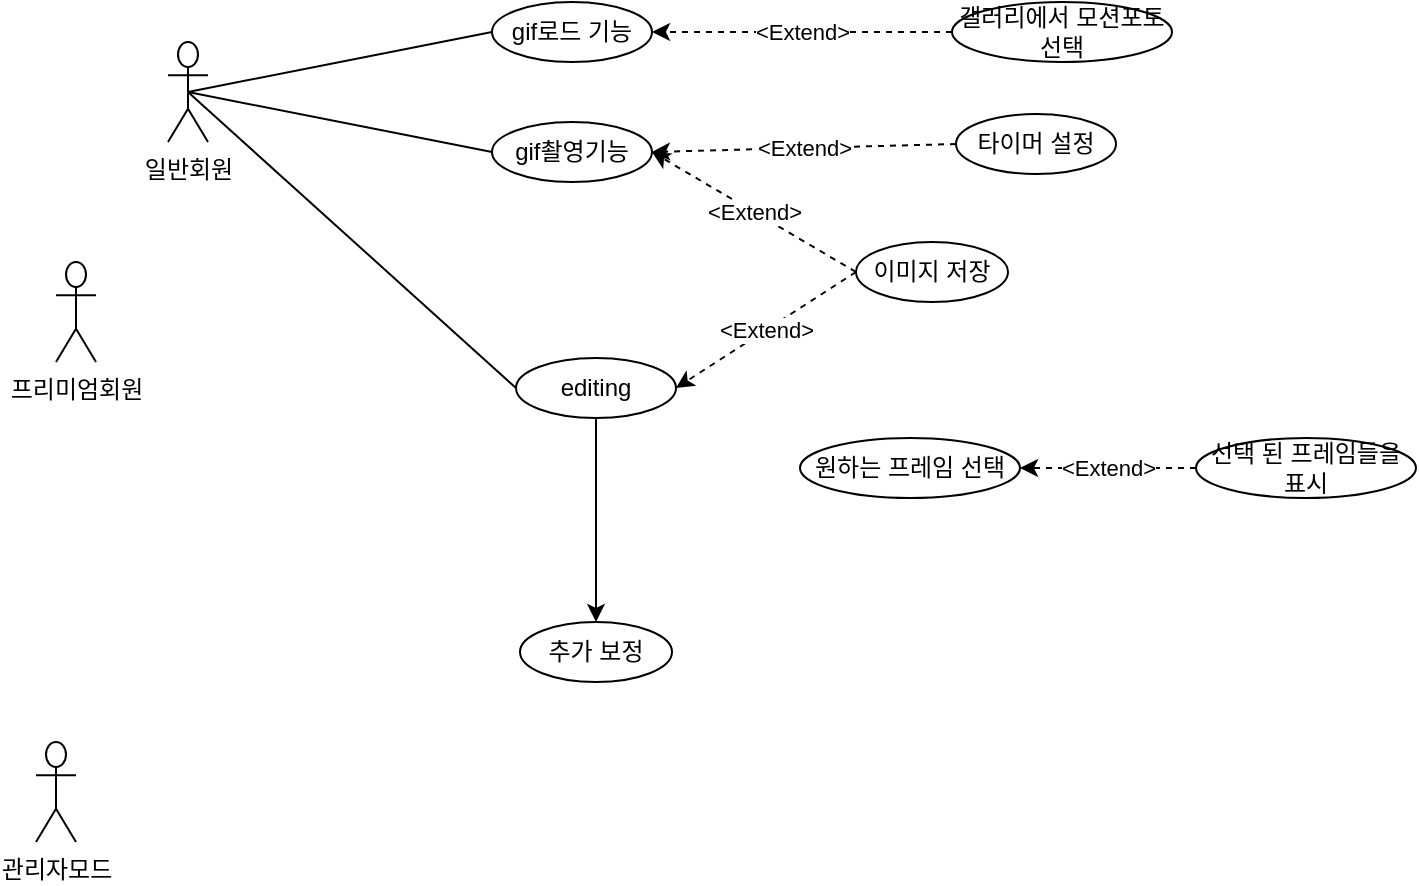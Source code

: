 <mxfile version="21.1.5" type="github">
  <diagram name="페이지-1" id="qP_2K5hU-7pOPHYzr93d">
    <mxGraphModel dx="794" dy="470" grid="1" gridSize="10" guides="1" tooltips="1" connect="1" arrows="1" fold="1" page="1" pageScale="1" pageWidth="827" pageHeight="1169" math="0" shadow="0">
      <root>
        <mxCell id="0" />
        <mxCell id="1" parent="0" />
        <mxCell id="8TaF59Ofza1BFUwR8GQp-1" value="일반회원" style="shape=umlActor;verticalLabelPosition=bottom;verticalAlign=top;html=1;outlineConnect=0;" vertex="1" parent="1">
          <mxGeometry x="96" y="40" width="20" height="50" as="geometry" />
        </mxCell>
        <mxCell id="8TaF59Ofza1BFUwR8GQp-2" value="프리미엄회원" style="shape=umlActor;verticalLabelPosition=bottom;verticalAlign=top;html=1;outlineConnect=0;" vertex="1" parent="1">
          <mxGeometry x="40" y="150" width="20" height="50" as="geometry" />
        </mxCell>
        <mxCell id="8TaF59Ofza1BFUwR8GQp-4" value="관리자모드" style="shape=umlActor;verticalLabelPosition=bottom;verticalAlign=top;html=1;outlineConnect=0;" vertex="1" parent="1">
          <mxGeometry x="30" y="390" width="20" height="50" as="geometry" />
        </mxCell>
        <mxCell id="8TaF59Ofza1BFUwR8GQp-6" value="gif촬영기능" style="ellipse;whiteSpace=wrap;html=1;" vertex="1" parent="1">
          <mxGeometry x="258" y="80" width="80" height="30" as="geometry" />
        </mxCell>
        <mxCell id="8TaF59Ofza1BFUwR8GQp-7" value="gif로드 기능" style="ellipse;whiteSpace=wrap;html=1;" vertex="1" parent="1">
          <mxGeometry x="258" y="20" width="80" height="30" as="geometry" />
        </mxCell>
        <mxCell id="8TaF59Ofza1BFUwR8GQp-8" value="타이머 설정" style="ellipse;whiteSpace=wrap;html=1;" vertex="1" parent="1">
          <mxGeometry x="490" y="76" width="80" height="30" as="geometry" />
        </mxCell>
        <mxCell id="8TaF59Ofza1BFUwR8GQp-9" value="&amp;lt;Extend&amp;gt;" style="endArrow=classic;html=1;rounded=0;entryX=1;entryY=0.5;entryDx=0;entryDy=0;exitX=0;exitY=0.5;exitDx=0;exitDy=0;dashed=1;" edge="1" parent="1" source="8TaF59Ofza1BFUwR8GQp-8" target="8TaF59Ofza1BFUwR8GQp-6">
          <mxGeometry width="50" height="50" relative="1" as="geometry">
            <mxPoint x="360" y="390" as="sourcePoint" />
            <mxPoint x="410" y="340" as="targetPoint" />
          </mxGeometry>
        </mxCell>
        <mxCell id="8TaF59Ofza1BFUwR8GQp-10" value="" style="endArrow=none;html=1;rounded=0;entryX=0;entryY=0.5;entryDx=0;entryDy=0;exitX=0.5;exitY=0.5;exitDx=0;exitDy=0;exitPerimeter=0;" edge="1" parent="1" source="8TaF59Ofza1BFUwR8GQp-1" target="8TaF59Ofza1BFUwR8GQp-6">
          <mxGeometry width="50" height="50" relative="1" as="geometry">
            <mxPoint x="360" y="260" as="sourcePoint" />
            <mxPoint x="410" y="210" as="targetPoint" />
          </mxGeometry>
        </mxCell>
        <mxCell id="8TaF59Ofza1BFUwR8GQp-11" value="" style="endArrow=none;html=1;rounded=0;entryX=0;entryY=0.5;entryDx=0;entryDy=0;exitX=0.5;exitY=0.5;exitDx=0;exitDy=0;exitPerimeter=0;" edge="1" parent="1" source="8TaF59Ofza1BFUwR8GQp-1" target="8TaF59Ofza1BFUwR8GQp-7">
          <mxGeometry width="50" height="50" relative="1" as="geometry">
            <mxPoint x="60" y="75" as="sourcePoint" />
            <mxPoint x="280" y="55" as="targetPoint" />
          </mxGeometry>
        </mxCell>
        <mxCell id="8TaF59Ofza1BFUwR8GQp-24" value="" style="edgeStyle=orthogonalEdgeStyle;rounded=0;orthogonalLoop=1;jettySize=auto;html=1;" edge="1" parent="1" source="8TaF59Ofza1BFUwR8GQp-12" target="8TaF59Ofza1BFUwR8GQp-14">
          <mxGeometry relative="1" as="geometry" />
        </mxCell>
        <mxCell id="8TaF59Ofza1BFUwR8GQp-12" value="editing" style="ellipse;whiteSpace=wrap;html=1;" vertex="1" parent="1">
          <mxGeometry x="270" y="198" width="80" height="30" as="geometry" />
        </mxCell>
        <mxCell id="8TaF59Ofza1BFUwR8GQp-13" value="원하는 프레임 선택" style="ellipse;whiteSpace=wrap;html=1;" vertex="1" parent="1">
          <mxGeometry x="412" y="238" width="110" height="30" as="geometry" />
        </mxCell>
        <mxCell id="8TaF59Ofza1BFUwR8GQp-14" value="추가 보정" style="ellipse;whiteSpace=wrap;html=1;" vertex="1" parent="1">
          <mxGeometry x="272" y="330" width="76" height="30" as="geometry" />
        </mxCell>
        <mxCell id="8TaF59Ofza1BFUwR8GQp-15" value="이미지 저장" style="ellipse;whiteSpace=wrap;html=1;" vertex="1" parent="1">
          <mxGeometry x="440" y="140" width="76" height="30" as="geometry" />
        </mxCell>
        <mxCell id="8TaF59Ofza1BFUwR8GQp-16" value="" style="endArrow=none;html=1;rounded=0;exitX=0.5;exitY=0.5;exitDx=0;exitDy=0;exitPerimeter=0;entryX=0;entryY=0.5;entryDx=0;entryDy=0;" edge="1" parent="1" source="8TaF59Ofza1BFUwR8GQp-1" target="8TaF59Ofza1BFUwR8GQp-12">
          <mxGeometry width="50" height="50" relative="1" as="geometry">
            <mxPoint x="360" y="240" as="sourcePoint" />
            <mxPoint x="410" y="190" as="targetPoint" />
          </mxGeometry>
        </mxCell>
        <mxCell id="8TaF59Ofza1BFUwR8GQp-17" value="갤러리에서 모션포토 선택" style="ellipse;whiteSpace=wrap;html=1;" vertex="1" parent="1">
          <mxGeometry x="488" y="20" width="110" height="30" as="geometry" />
        </mxCell>
        <mxCell id="8TaF59Ofza1BFUwR8GQp-18" value="&amp;lt;Extend&amp;gt;" style="endArrow=classic;html=1;rounded=0;entryX=1;entryY=0.5;entryDx=0;entryDy=0;exitX=0;exitY=0.5;exitDx=0;exitDy=0;dashed=1;" edge="1" parent="1" source="8TaF59Ofza1BFUwR8GQp-17" target="8TaF59Ofza1BFUwR8GQp-7">
          <mxGeometry width="50" height="50" relative="1" as="geometry">
            <mxPoint x="488" y="-45" as="sourcePoint" />
            <mxPoint x="348" y="-45" as="targetPoint" />
          </mxGeometry>
        </mxCell>
        <mxCell id="8TaF59Ofza1BFUwR8GQp-19" value="선택 된 프레임들을 표시" style="ellipse;whiteSpace=wrap;html=1;" vertex="1" parent="1">
          <mxGeometry x="610" y="238" width="110" height="30" as="geometry" />
        </mxCell>
        <mxCell id="8TaF59Ofza1BFUwR8GQp-20" value="&amp;lt;Extend&amp;gt;" style="endArrow=classic;html=1;rounded=0;entryX=1;entryY=0.5;entryDx=0;entryDy=0;exitX=0;exitY=0.5;exitDx=0;exitDy=0;dashed=1;" edge="1" parent="1" source="8TaF59Ofza1BFUwR8GQp-19" target="8TaF59Ofza1BFUwR8GQp-13">
          <mxGeometry width="50" height="50" relative="1" as="geometry">
            <mxPoint x="510" y="203" as="sourcePoint" />
            <mxPoint x="360" y="203" as="targetPoint" />
          </mxGeometry>
        </mxCell>
        <mxCell id="8TaF59Ofza1BFUwR8GQp-21" value="&amp;lt;Extend&amp;gt;" style="endArrow=classic;html=1;rounded=0;entryX=1;entryY=0.5;entryDx=0;entryDy=0;exitX=0;exitY=0.5;exitDx=0;exitDy=0;dashed=1;" edge="1" parent="1" source="8TaF59Ofza1BFUwR8GQp-15" target="8TaF59Ofza1BFUwR8GQp-6">
          <mxGeometry width="50" height="50" relative="1" as="geometry">
            <mxPoint x="500" y="55" as="sourcePoint" />
            <mxPoint x="360" y="55" as="targetPoint" />
          </mxGeometry>
        </mxCell>
        <mxCell id="8TaF59Ofza1BFUwR8GQp-22" value="&amp;lt;Extend&amp;gt;" style="endArrow=classic;html=1;rounded=0;entryX=1;entryY=0.5;entryDx=0;entryDy=0;exitX=0;exitY=0.5;exitDx=0;exitDy=0;dashed=1;" edge="1" parent="1" source="8TaF59Ofza1BFUwR8GQp-15" target="8TaF59Ofza1BFUwR8GQp-12">
          <mxGeometry width="50" height="50" relative="1" as="geometry">
            <mxPoint x="510" y="65" as="sourcePoint" />
            <mxPoint x="370" y="65" as="targetPoint" />
          </mxGeometry>
        </mxCell>
      </root>
    </mxGraphModel>
  </diagram>
</mxfile>

